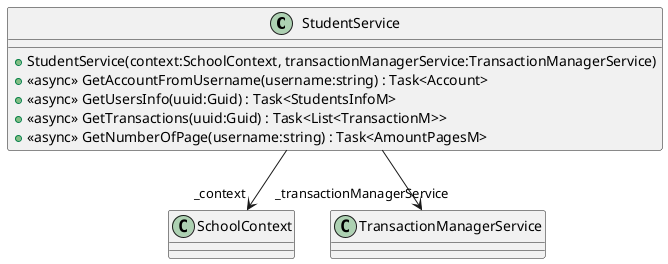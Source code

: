 @startuml
class StudentService {
    + StudentService(context:SchoolContext, transactionManagerService:TransactionManagerService)
    + <<async>> GetAccountFromUsername(username:string) : Task<Account>
    + <<async>> GetUsersInfo(uuid:Guid) : Task<StudentsInfoM>
    + <<async>> GetTransactions(uuid:Guid) : Task<List<TransactionM>>
    + <<async>> GetNumberOfPage(username:string) : Task<AmountPagesM>
}
StudentService --> "_context" SchoolContext
StudentService --> "_transactionManagerService" TransactionManagerService
@enduml
